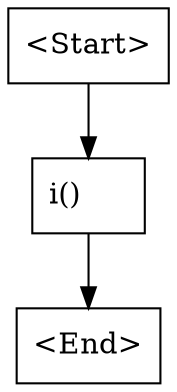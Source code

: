 digraph G {
    N0 [label = "<Start>" shape = box]
    N1 [label = "i()\l" shape = box]
    N2 [label = "<End>" shape = box]
    N0 -> N1 [label = ""]
    N1 -> N2 [label = ""]
}
